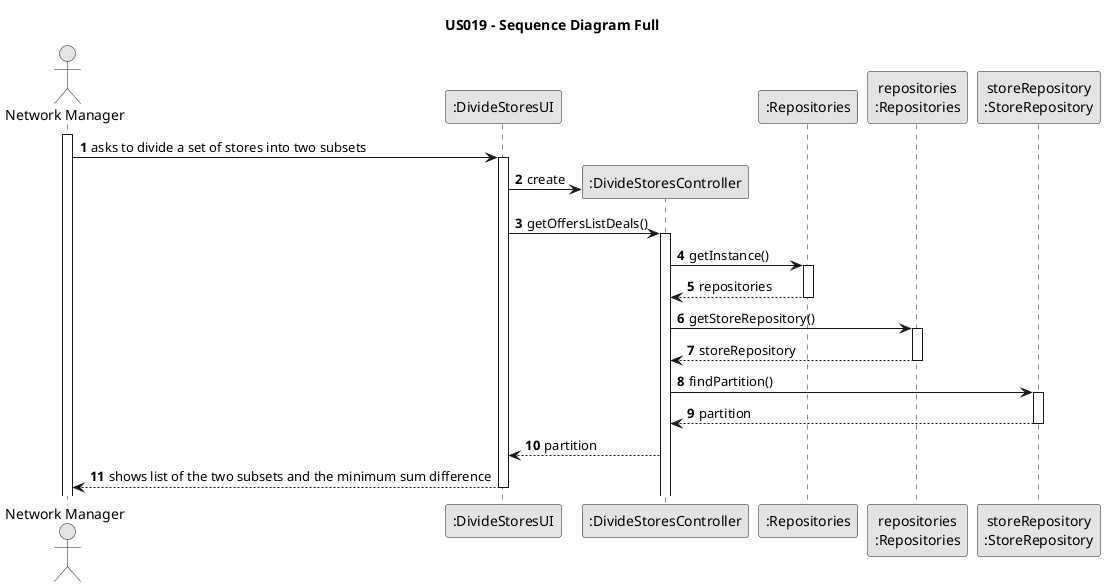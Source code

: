@startuml
skinparam monochrome true
skinparam packageStyle rectangle
skinparam shadowing false

title US019 - Sequence Diagram Full


autonumber

actor "Network Manager" as NetworkManager
participant ":DivideStoresUI" as DivideStoresUI
participant ":DivideStoresController" as DivideStoresController
participant ":Repositories" as RepositorySingleton
participant "repositories\n:Repositories" as PLAT
participant "storeRepository\n:StoreRepository" as StoreRepository


activate NetworkManager

    NetworkManager -> DivideStoresUI : asks to divide a set of stores into two subsets
    activate DivideStoresUI

   DivideStoresUI -> DivideStoresController**:create


            DivideStoresUI -> DivideStoresController : getOffersListDeals()
            activate DivideStoresController

                DivideStoresController -> RepositorySingleton : getInstance()
                activate RepositorySingleton

                    RepositorySingleton --> DivideStoresController: repositories
                deactivate RepositorySingleton

                DivideStoresController -> PLAT : getStoreRepository()
                activate PLAT

                    PLAT --> DivideStoresController: storeRepository
                deactivate PLAT

                DivideStoresController -> StoreRepository : findPartition()
                activate StoreRepository

                    StoreRepository --> DivideStoresController : partition
                deactivate StoreRepository


                DivideStoresController --> DivideStoresUI : partition




    DivideStoresUI --> NetworkManager : shows list of the two subsets and the minimum sum difference
    deactivate DivideStoresUI

@enduml